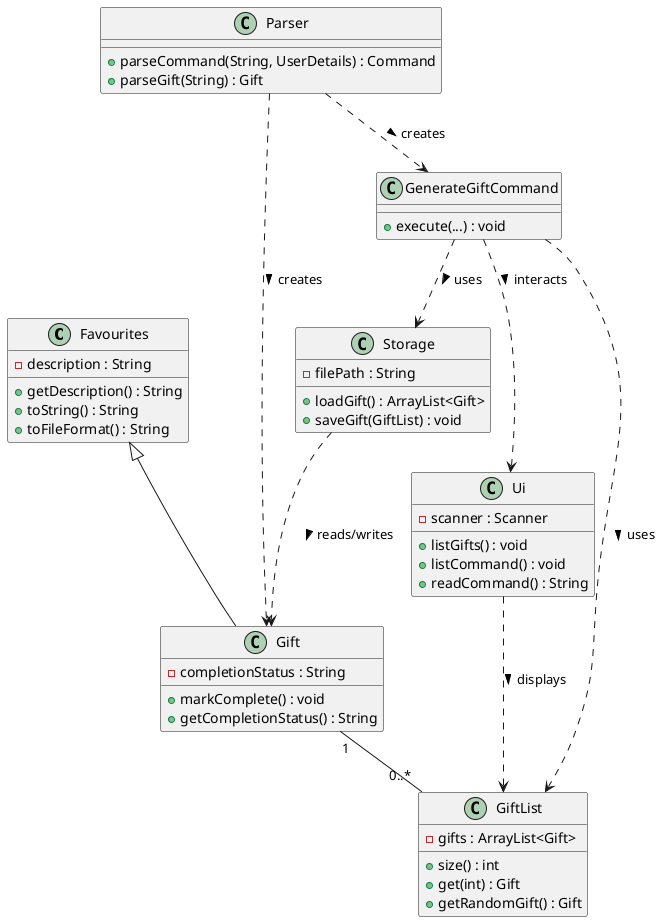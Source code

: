 @startuml
'https://plantuml.com/class-diagram

class Favourites {
    - description : String
    + getDescription() : String
    + toString() : String
    + toFileFormat() : String
}

class Gift {
    - completionStatus : String
    + markComplete() : void
    + getCompletionStatus() : String
}

class GiftList {
    - gifts : ArrayList<Gift>
    + size() : int
    + get(int) : Gift
    + getRandomGift() : Gift
}

class Ui {
    - scanner : Scanner
    + listGifts() : void
    + listCommand() : void
    + readCommand() : String
}

class GenerateGiftCommand {
    + execute(...) : void
}

class Storage {
    - filePath : String
    + loadGift() : ArrayList<Gift>
    + saveGift(GiftList) : void
}

class Parser {
    + parseCommand(String, UserDetails) : Command
    + parseGift(String) : Gift
}

Favourites <|-- Gift
Gift "1" -- "0..*" GiftList
GenerateGiftCommand ..> GiftList : uses >
GenerateGiftCommand ..> Ui : interacts >
GenerateGiftCommand ..> Storage : uses >
Ui ..> GiftList : displays >
Storage ..> Gift : reads/writes >
Parser ..> GenerateGiftCommand : creates >
Parser ..> Gift : creates >

@enduml

